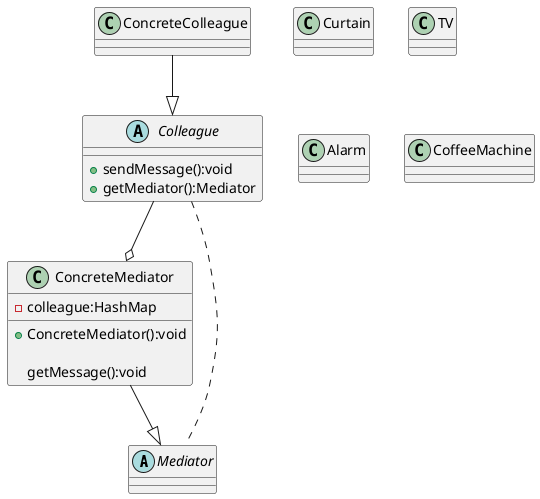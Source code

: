 @startuml
'https://plantuml.com/class-diagram

'抽象中介者 -- 定义了同事对象到中介者对象的接口
abstract class Mediator{}

'具体中介者，使用一个集合管理同事对象，并接受某个对象的消息，完成相应任务
class ConcreteMediator{
    '存放Colleague对象的子类对象集合。管理所有的同事类，完成其管理相应操作和任务
    -colleague:HashMap
    '中介者 在构造器里 放入了具体的同事类
    +ConcreteMediator():void

    '接受子系统组件的消息
    getMessage():void
}

ConcreteMediator --|> Mediator

'抽象同事类 ，叫同事是因为 我们管理的子系统 就是同事的关系，比如空调和咖啡机，二者就是兄弟或者同事关系，共同为客户端服务
abstract class Colleague{
    +sendMessage():void
    '由于同事类要向 中介发消息，所以二者是耦合的，你中有我我中有你。
    '也就是既然中介者用于协调各个同事类工作，目的是各个同事类不耦合
    '那中介者就必然和所有同事类耦合，否则也无法达到各个同事类之间的不耦合沟通
    +getMediator():Mediator
}

'具体同事类，很多。每个同事 只知道自己的行为，不了解其他同事类的行为 [单一职责原则]。
'他们都依赖中介者对象， 即通过中介者，完成了各个子系统的松耦合。
'中介者模式的精髓 就是 同事A =中介者=> 同事B
'也就是各个同事之间，不管多么复杂的业务逻辑，任意两个同事的交互 都要经过中介者
'从而达到了整个系统的 松耦合
class ConcreteColleague{}
ConcreteColleague --|> Colleague

class Curtain{}
class TV{}
class Alarm{}
class CoffeeMachine{}



' 中介者 和
Colleague ... Mediator
Colleague -o ConcreteMediator

@enduml

说明:
1.创建ConcreteMediator对象
2.创建各个同事类的对象
3.在创建同事类对象时，就直接通过构造器，加入到中介者的管理集合里
4.同事类对象，可以调用sendMessage()，最终就去调用其他中介者的getMessage()方法
5.getMessage会根据接收到的同事对象发出的消息，来协调调用其他的同时对象
6.getMessage是核心方法，完成相应任务